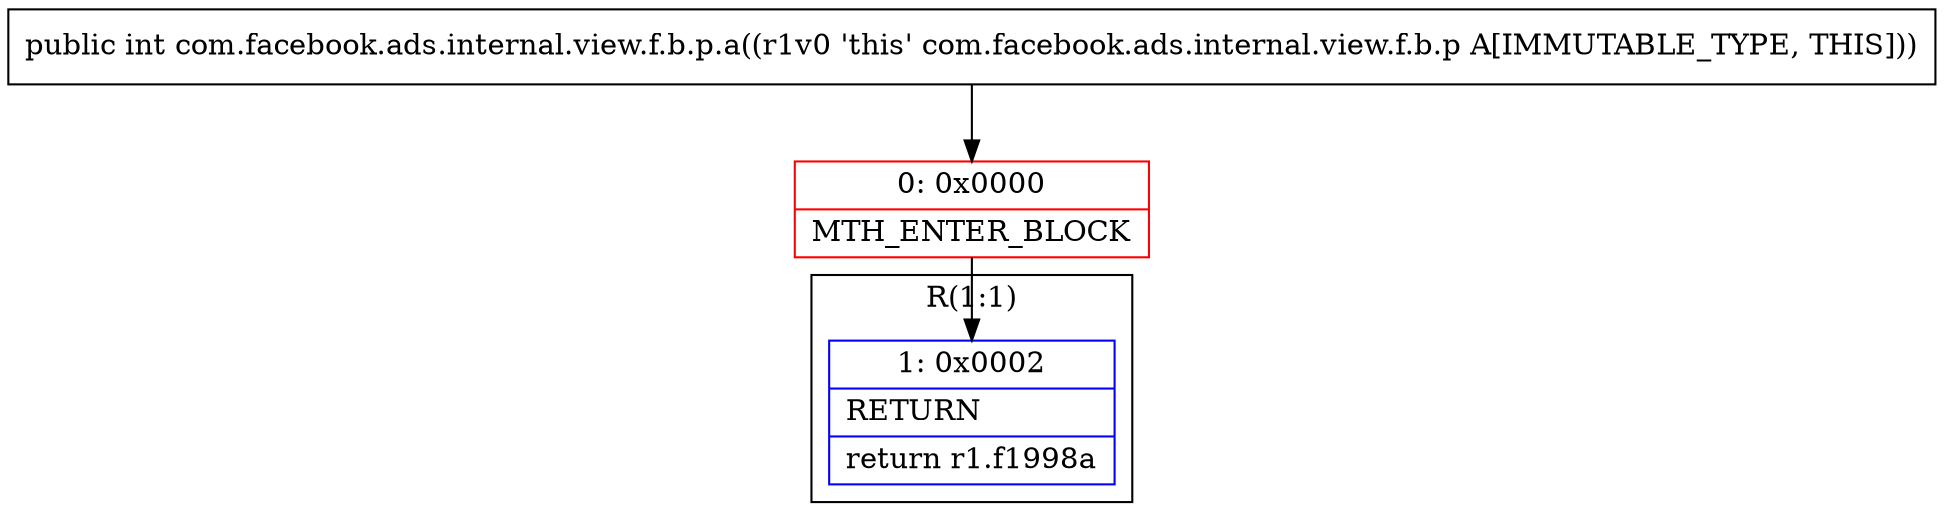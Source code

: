 digraph "CFG forcom.facebook.ads.internal.view.f.b.p.a()I" {
subgraph cluster_Region_1593809527 {
label = "R(1:1)";
node [shape=record,color=blue];
Node_1 [shape=record,label="{1\:\ 0x0002|RETURN\l|return r1.f1998a\l}"];
}
Node_0 [shape=record,color=red,label="{0\:\ 0x0000|MTH_ENTER_BLOCK\l}"];
MethodNode[shape=record,label="{public int com.facebook.ads.internal.view.f.b.p.a((r1v0 'this' com.facebook.ads.internal.view.f.b.p A[IMMUTABLE_TYPE, THIS])) }"];
MethodNode -> Node_0;
Node_0 -> Node_1;
}

